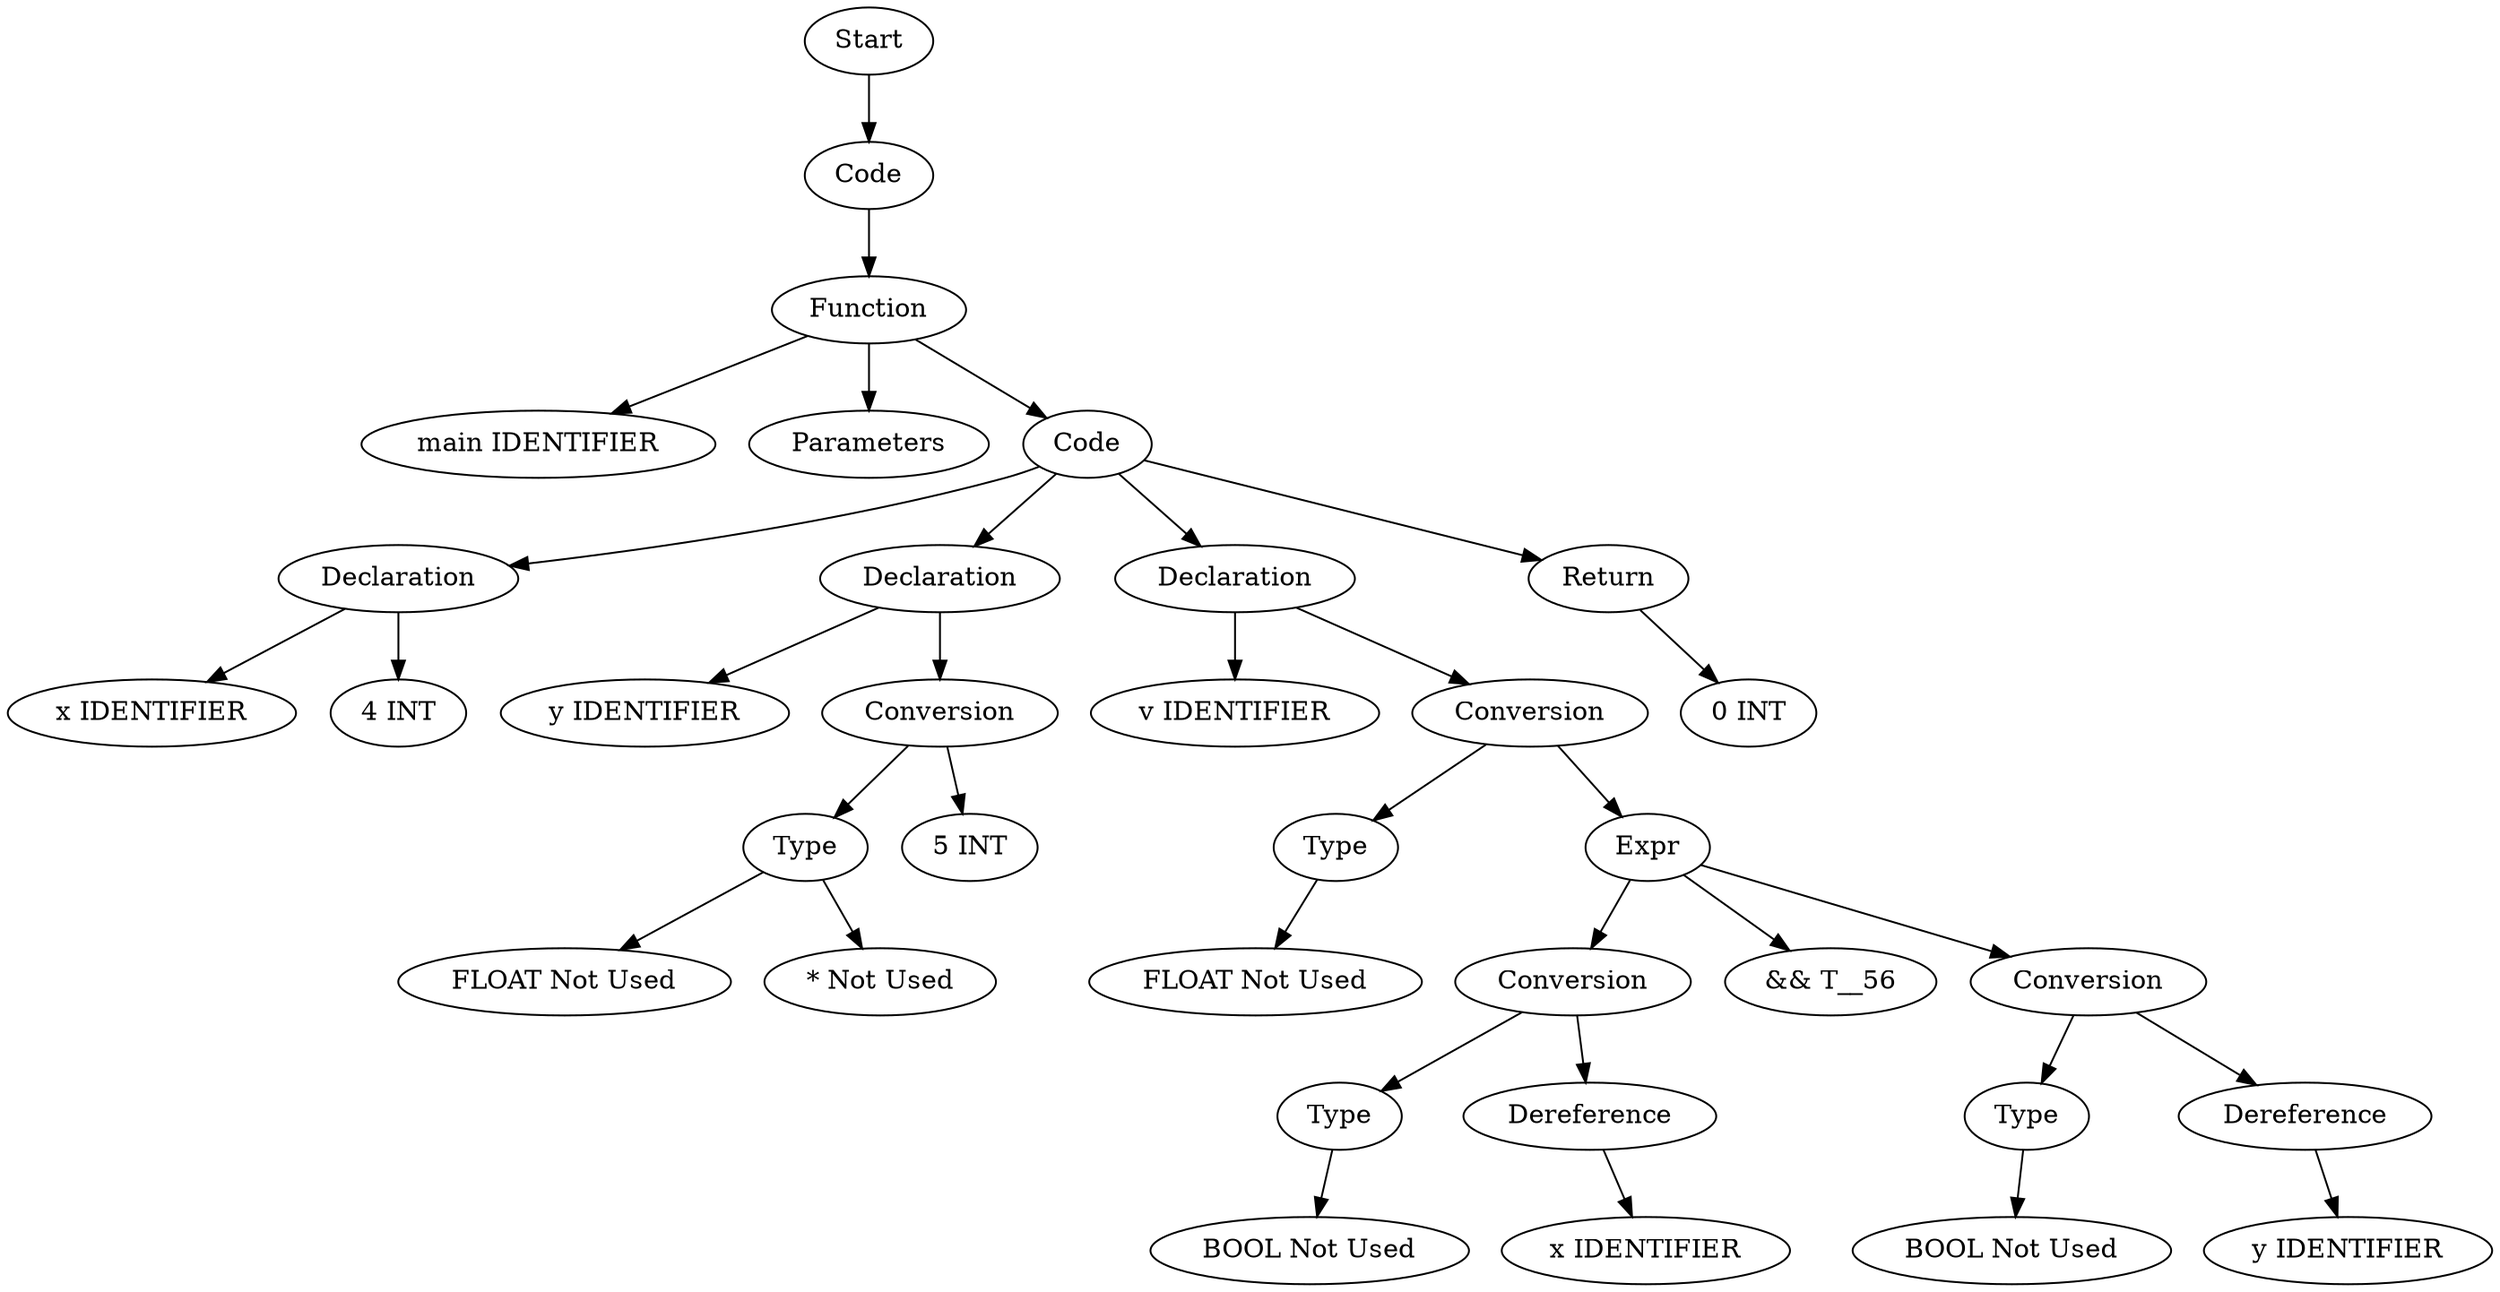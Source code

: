 digraph AST {
  "125229346211056" [label="Start"];
  "125229346211056" -> "125229346215232";
  "125229346215232" [label="Code"];
  "125229346215232" -> "125229346217248";
  "125229346217248" [label="Function"];
  "125229346217248" -> "125229346213840";
  "125229346217248" -> "125229346216768";
  "125229346217248" -> "125229346215424";
  "125229346213840" [label="main IDENTIFIER"];
  "125229346216768" [label="Parameters"];
  "125229346215424" [label="Code"];
  "125229346215424" -> "125229346214032";
  "125229346215424" -> "125229346215568";
  "125229346215424" -> "125229346212112";
  "125229346215424" -> "125229346224880";
  "125229346214032" [label="Declaration"];
  "125229346214032" -> "125229346215760";
  "125229346214032" -> "125229346214464";
  "125229346215760" [label="x IDENTIFIER"];
  "125229346214464" [label="4 INT"];
  "125229346215568" [label="Declaration"];
  "125229346215568" -> "125229346214704";
  "125229346215568" -> "125229346216480";
  "125229346214704" [label="y IDENTIFIER"];
  "125229346216480" [label="Conversion"];
  "125229346216480" -> "125229346225456";
  "125229346216480" -> "125229346222432";
  "125229346225456" [label="Type"];
  "125229346225456" -> "125229346223440";
  "125229346225456" -> "125229346222576";
  "125229346223440" [label="FLOAT Not Used"];
  "125229346222576" [label="* Not Used"];
  "125229346222432" [label="5 INT"];
  "125229346212112" [label="Declaration"];
  "125229346212112" -> "125229346210480";
  "125229346212112" -> "125229346210048";
  "125229346210480" [label="v IDENTIFIER"];
  "125229346210048" [label="Conversion"];
  "125229346210048" -> "125229346209904";
  "125229346210048" -> "125229346220320";
  "125229346209904" [label="Type"];
  "125229346209904" -> "125229346212496";
  "125229346212496" [label="FLOAT Not Used"];
  "125229346220320" [label="Expr"];
  "125229346220320" -> "125229346224976";
  "125229346220320" -> "125229346223392";
  "125229346220320" -> "125229346223200";
  "125229346224976" [label="Conversion"];
  "125229346224976" -> "125229346210864";
  "125229346224976" -> "125229346222480";
  "125229346210864" [label="Type"];
  "125229346210864" -> "125229346224784";
  "125229346224784" [label="BOOL Not Used"];
  "125229346222480" [label="Dereference"];
  "125229346222480" -> "125229346211296";
  "125229346211296" [label="x IDENTIFIER"];
  "125229346223392" [label="&& T__56"];
  "125229346223200" [label="Conversion"];
  "125229346223200" -> "125229346222000";
  "125229346223200" -> "125229346212016";
  "125229346222000" [label="Type"];
  "125229346222000" -> "125229346225072";
  "125229346225072" [label="BOOL Not Used"];
  "125229346212016" [label="Dereference"];
  "125229346212016" -> "125229346212928";
  "125229346212928" [label="y IDENTIFIER"];
  "125229346224880" [label="Return"];
  "125229346224880" -> "125229346220368";
  "125229346220368" [label="0 INT"];
}
